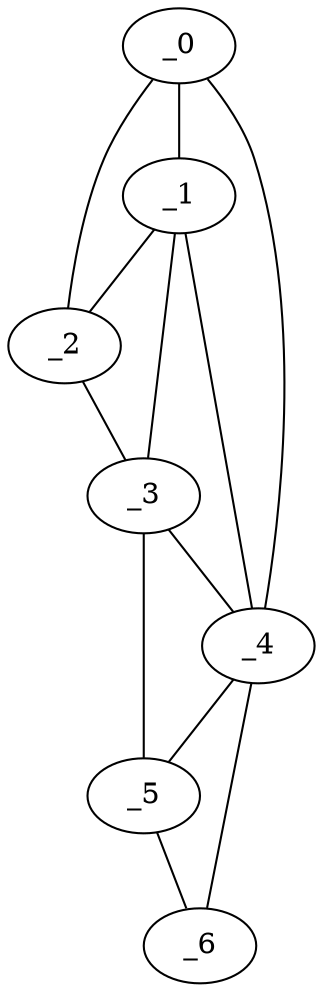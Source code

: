 graph "obj38__30.gxl" {
	_0	 [x=5,
		y=48];
	_1	 [x=13,
		y=49];
	_0 -- _1	 [valence=2];
	_2	 [x=28,
		y=40];
	_0 -- _2	 [valence=1];
	_4	 [x=101,
		y=75];
	_0 -- _4	 [valence=1];
	_1 -- _2	 [valence=2];
	_3	 [x=74,
		y=44];
	_1 -- _3	 [valence=2];
	_1 -- _4	 [valence=2];
	_2 -- _3	 [valence=1];
	_3 -- _4	 [valence=1];
	_5	 [x=126,
		y=56];
	_3 -- _5	 [valence=1];
	_4 -- _5	 [valence=1];
	_6	 [x=126,
		y=78];
	_4 -- _6	 [valence=1];
	_5 -- _6	 [valence=1];
}
